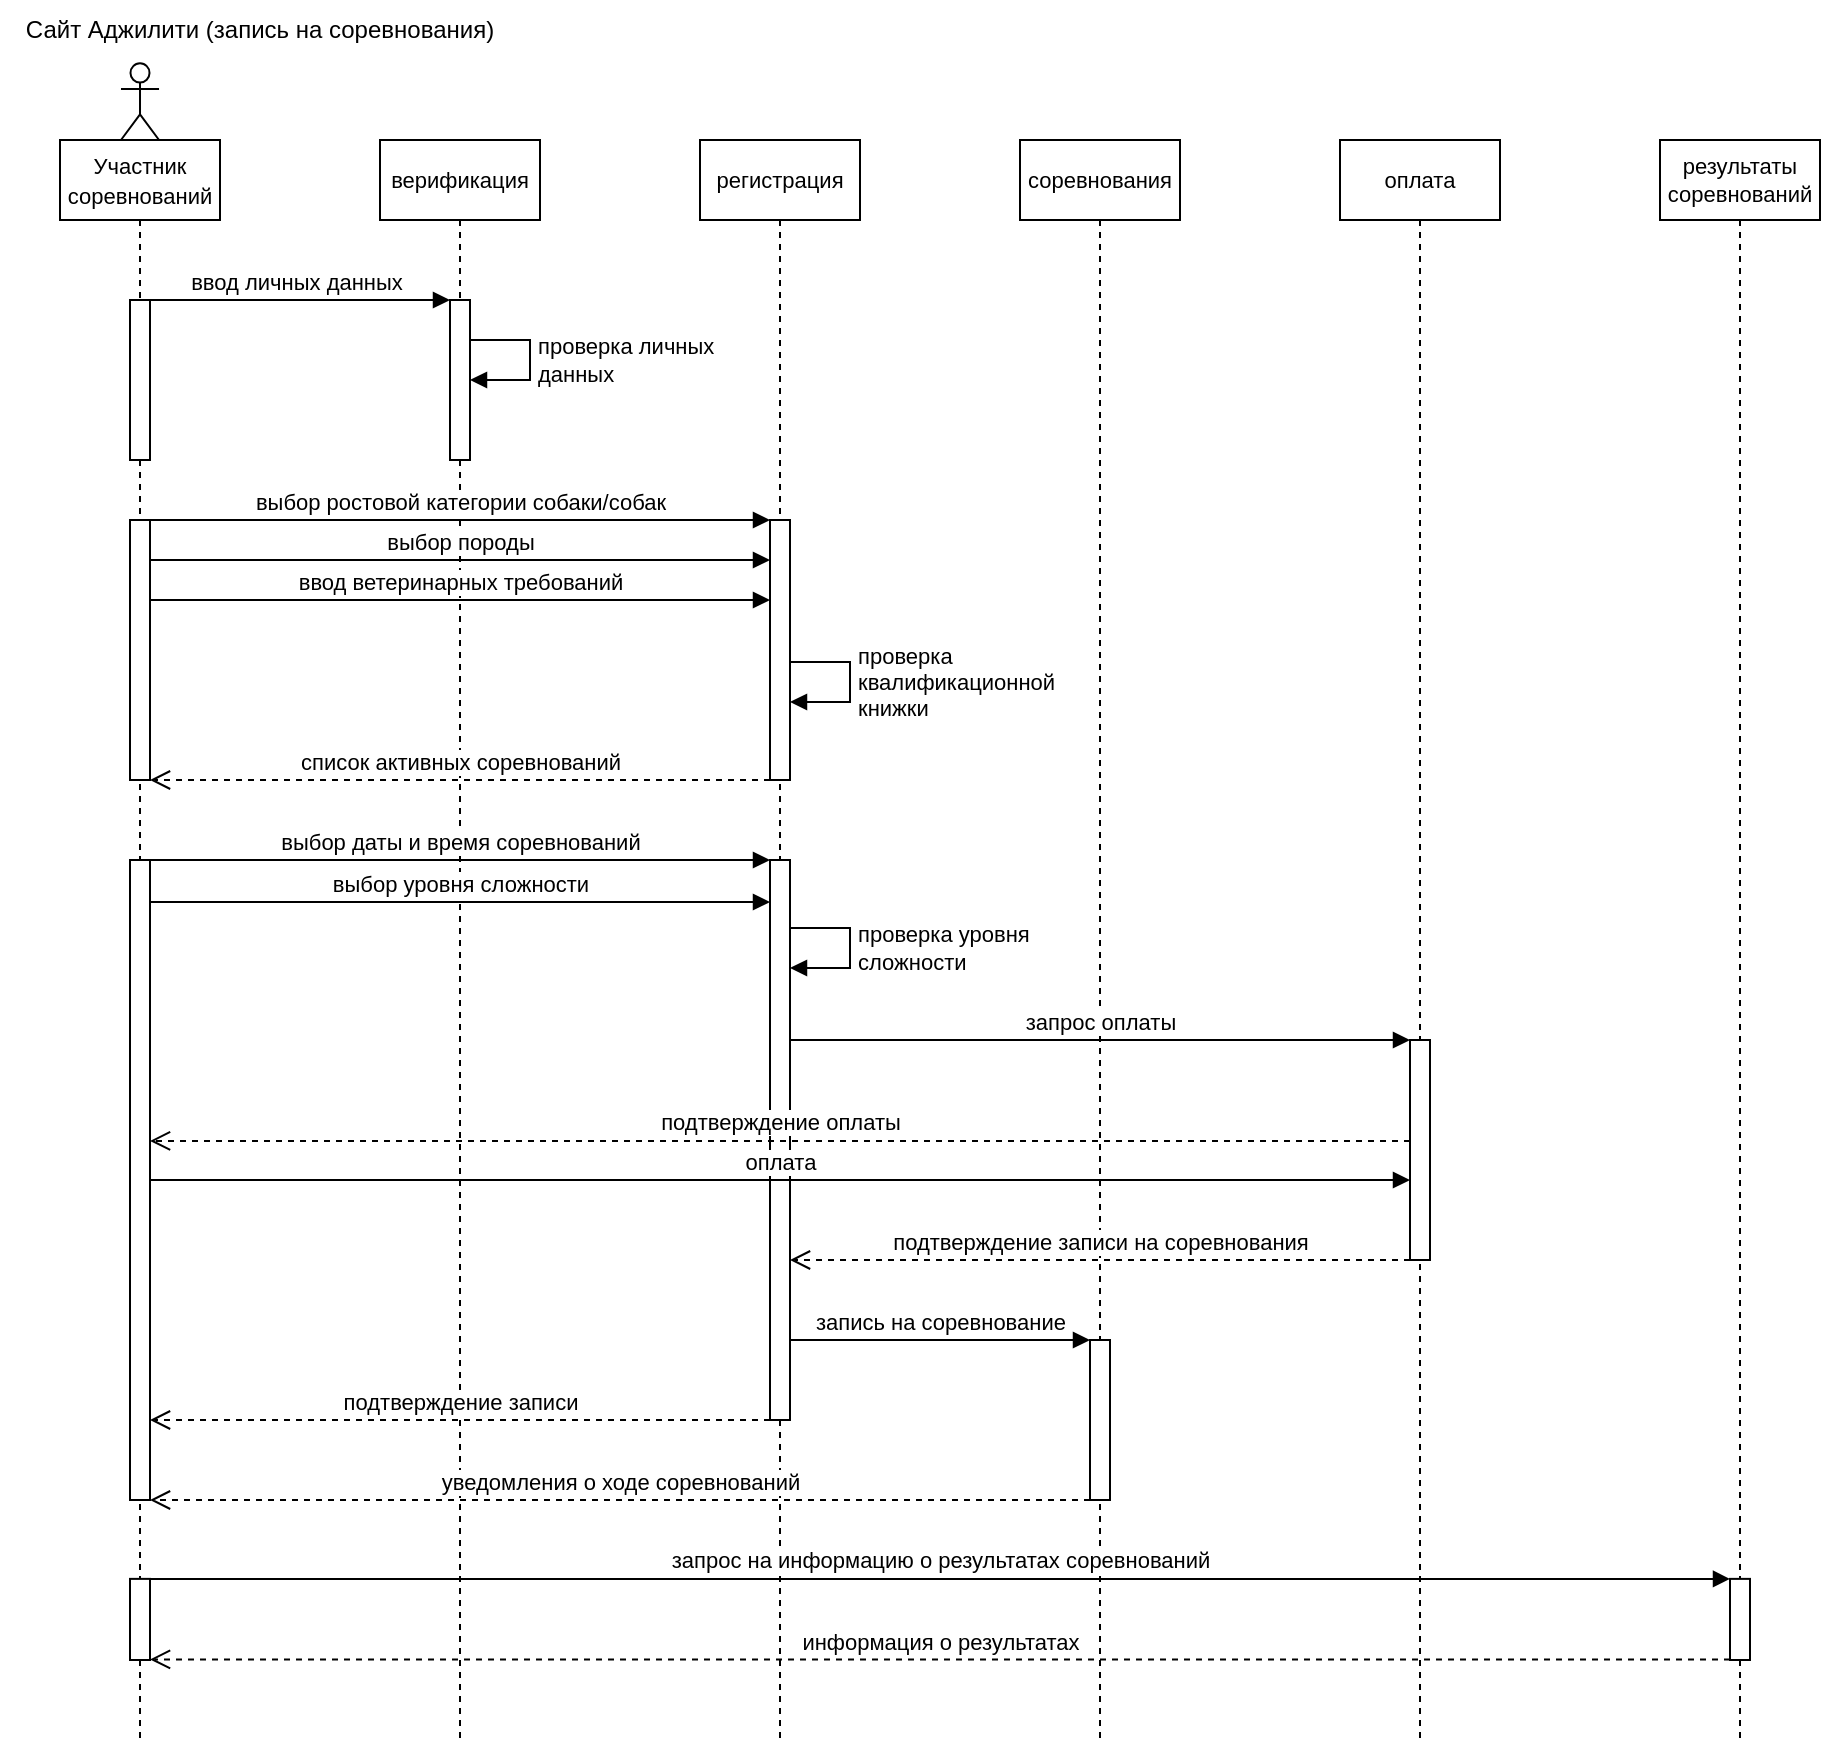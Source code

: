 <mxfile version="20.4.0" type="github"><diagram id="C-KsoGlulOUO2hJAgldA" name="Страница 1"><mxGraphModel dx="1422" dy="794" grid="1" gridSize="10" guides="1" tooltips="1" connect="1" arrows="1" fold="1" page="1" pageScale="1" pageWidth="827" pageHeight="1169" math="0" shadow="0"><root><mxCell id="0"/><mxCell id="1" parent="0"/><mxCell id="n-Qkyq2medlDeFvWfCEv-7" value="верификация" style="shape=umlLifeline;perimeter=lifelinePerimeter;whiteSpace=wrap;html=1;container=1;collapsible=0;recursiveResize=0;outlineConnect=0;fontSize=11;" parent="1" vertex="1"><mxGeometry x="200" y="80" width="80" height="800" as="geometry"/></mxCell><mxCell id="n-Qkyq2medlDeFvWfCEv-10" value="" style="html=1;points=[];perimeter=orthogonalPerimeter;fontSize=11;" parent="n-Qkyq2medlDeFvWfCEv-7" vertex="1"><mxGeometry x="35" y="80" width="10" height="80" as="geometry"/></mxCell><mxCell id="n-Qkyq2medlDeFvWfCEv-11" value="ввод личных данных" style="html=1;verticalAlign=bottom;endArrow=block;rounded=0;fontSize=11;" parent="n-Qkyq2medlDeFvWfCEv-7" edge="1"><mxGeometry width="80" relative="1" as="geometry"><mxPoint x="-120" y="80" as="sourcePoint"/><mxPoint x="35" y="80" as="targetPoint"/></mxGeometry></mxCell><mxCell id="n-Qkyq2medlDeFvWfCEv-14" value="проверка личных&lt;br&gt;данных" style="edgeStyle=orthogonalEdgeStyle;html=1;align=left;spacingLeft=2;endArrow=block;rounded=0;fontSize=11;" parent="n-Qkyq2medlDeFvWfCEv-7" target="n-Qkyq2medlDeFvWfCEv-10" edge="1"><mxGeometry relative="1" as="geometry"><mxPoint x="45" y="100" as="sourcePoint"/><Array as="points"><mxPoint x="75" y="100"/><mxPoint x="75" y="120"/></Array><mxPoint x="50" y="120" as="targetPoint"/></mxGeometry></mxCell><mxCell id="D1f-Gk4NOec0cBXqZGk4-6" value="ввод ветеринарных требований" style="html=1;verticalAlign=bottom;endArrow=block;rounded=0;" parent="n-Qkyq2medlDeFvWfCEv-7" edge="1"><mxGeometry width="80" relative="1" as="geometry"><mxPoint x="-115" y="230" as="sourcePoint"/><mxPoint x="195" y="230" as="targetPoint"/></mxGeometry></mxCell><mxCell id="n-Qkyq2medlDeFvWfCEv-1" value="&lt;font style=&quot;font-size: 11px;&quot;&gt;Участник&lt;br&gt;соревнований&lt;/font&gt;" style="shape=umlLifeline;perimeter=lifelinePerimeter;whiteSpace=wrap;html=1;container=1;collapsible=0;recursiveResize=0;outlineConnect=0;" parent="1" vertex="1"><mxGeometry x="40" y="80" width="80" height="800" as="geometry"/></mxCell><mxCell id="5P6IDjR8-ZtZ2jc4AADI-6" value="" style="html=1;points=[];perimeter=orthogonalPerimeter;" parent="n-Qkyq2medlDeFvWfCEv-1" vertex="1"><mxGeometry x="35" y="190" width="10" height="130" as="geometry"/></mxCell><mxCell id="5P6IDjR8-ZtZ2jc4AADI-17" value="" style="html=1;points=[];perimeter=orthogonalPerimeter;" parent="n-Qkyq2medlDeFvWfCEv-1" vertex="1"><mxGeometry x="35" y="360" width="10" height="320" as="geometry"/></mxCell><mxCell id="5P6IDjR8-ZtZ2jc4AADI-12" value="соревнования" style="shape=umlLifeline;perimeter=lifelinePerimeter;whiteSpace=wrap;html=1;container=1;collapsible=0;recursiveResize=0;outlineConnect=0;fontSize=11;" parent="1" vertex="1"><mxGeometry x="520" y="80" width="80" height="800" as="geometry"/></mxCell><mxCell id="jB8EC2jtaiV8_9WjrZOE-9" value="" style="html=1;points=[];perimeter=orthogonalPerimeter;" parent="5P6IDjR8-ZtZ2jc4AADI-12" vertex="1"><mxGeometry x="35" y="600" width="10" height="80" as="geometry"/></mxCell><mxCell id="n-Qkyq2medlDeFvWfCEv-8" value="регистрация" style="shape=umlLifeline;perimeter=lifelinePerimeter;whiteSpace=wrap;html=1;container=1;collapsible=0;recursiveResize=0;outlineConnect=0;fontSize=11;" parent="1" vertex="1"><mxGeometry x="360" y="80" width="80" height="800" as="geometry"/></mxCell><mxCell id="n-Qkyq2medlDeFvWfCEv-16" value="" style="html=1;points=[];perimeter=orthogonalPerimeter;fontSize=11;" parent="n-Qkyq2medlDeFvWfCEv-8" vertex="1"><mxGeometry x="35" y="190" width="10" height="130" as="geometry"/></mxCell><mxCell id="5P6IDjR8-ZtZ2jc4AADI-9" value="" style="html=1;points=[];perimeter=orthogonalPerimeter;" parent="n-Qkyq2medlDeFvWfCEv-8" vertex="1"><mxGeometry x="35" y="360" width="10" height="280" as="geometry"/></mxCell><mxCell id="D1f-Gk4NOec0cBXqZGk4-5" value="проверка&lt;br&gt;квалификационной&lt;br&gt;книжки" style="edgeStyle=orthogonalEdgeStyle;html=1;align=left;spacingLeft=2;endArrow=block;rounded=0;" parent="n-Qkyq2medlDeFvWfCEv-8" edge="1"><mxGeometry relative="1" as="geometry"><mxPoint x="45" y="261" as="sourcePoint"/><Array as="points"><mxPoint x="75" y="261"/><mxPoint x="75" y="281"/></Array><mxPoint x="45" y="281" as="targetPoint"/><mxPoint as="offset"/></mxGeometry></mxCell><mxCell id="D1f-Gk4NOec0cBXqZGk4-7" value="список активных соревнований" style="html=1;verticalAlign=bottom;endArrow=open;dashed=1;endSize=8;rounded=0;" parent="n-Qkyq2medlDeFvWfCEv-8" target="5P6IDjR8-ZtZ2jc4AADI-6" edge="1"><mxGeometry relative="1" as="geometry"><mxPoint x="35" y="320" as="sourcePoint"/><mxPoint x="-45" y="320" as="targetPoint"/></mxGeometry></mxCell><mxCell id="jB8EC2jtaiV8_9WjrZOE-12" value="проверка уровня&lt;br&gt;сложности" style="edgeStyle=orthogonalEdgeStyle;html=1;align=left;spacingLeft=2;endArrow=block;rounded=0;" parent="n-Qkyq2medlDeFvWfCEv-8" edge="1"><mxGeometry relative="1" as="geometry"><mxPoint x="45" y="394" as="sourcePoint"/><Array as="points"><mxPoint x="75" y="394"/><mxPoint x="75" y="414"/></Array><mxPoint x="45" y="414" as="targetPoint"/></mxGeometry></mxCell><mxCell id="n-Qkyq2medlDeFvWfCEv-21" value="результаты соревнований" style="shape=umlLifeline;perimeter=lifelinePerimeter;whiteSpace=wrap;html=1;container=1;collapsible=0;recursiveResize=0;outlineConnect=0;fontSize=11;" parent="1" vertex="1"><mxGeometry x="840" y="80" width="80" height="800" as="geometry"/></mxCell><mxCell id="cVRYE5V5yGpgYkkMmDAI-1" value="информация о результатах" style="html=1;verticalAlign=bottom;endArrow=open;dashed=1;endSize=8;rounded=0;" parent="n-Qkyq2medlDeFvWfCEv-21" edge="1"><mxGeometry relative="1" as="geometry"><mxPoint x="35" y="759.72" as="sourcePoint"/><mxPoint x="-755" y="759.72" as="targetPoint"/></mxGeometry></mxCell><mxCell id="5P6IDjR8-ZtZ2jc4AADI-20" value="" style="html=1;points=[];perimeter=orthogonalPerimeter;" parent="n-Qkyq2medlDeFvWfCEv-21" vertex="1"><mxGeometry x="35" y="719.44" width="10" height="40.56" as="geometry"/></mxCell><mxCell id="jB8EC2jtaiV8_9WjrZOE-7" value="" style="html=1;points=[];perimeter=orthogonalPerimeter;" parent="n-Qkyq2medlDeFvWfCEv-21" vertex="1"><mxGeometry x="-765" y="719.44" width="10" height="40.56" as="geometry"/></mxCell><mxCell id="5P6IDjR8-ZtZ2jc4AADI-19" value="запрос на информацию о результатах соревнований" style="html=1;verticalAlign=bottom;endArrow=block;rounded=0;" parent="n-Qkyq2medlDeFvWfCEv-21" edge="1"><mxGeometry width="80" relative="1" as="geometry"><mxPoint x="-755" y="719.44" as="sourcePoint"/><mxPoint x="35" y="719.44" as="targetPoint"/></mxGeometry></mxCell><mxCell id="n-Qkyq2medlDeFvWfCEv-2" value="" style="shape=umlActor;verticalLabelPosition=bottom;verticalAlign=top;html=1;" parent="1" vertex="1"><mxGeometry x="70.49" y="41.67" width="19.03" height="38.33" as="geometry"/></mxCell><mxCell id="n-Qkyq2medlDeFvWfCEv-9" value="" style="html=1;points=[];perimeter=orthogonalPerimeter;fontSize=11;" parent="1" vertex="1"><mxGeometry x="75" y="160" width="10" height="80" as="geometry"/></mxCell><mxCell id="5P6IDjR8-ZtZ2jc4AADI-2" value="Сайт Аджилити (запись на соревнования)" style="text;html=1;strokeColor=none;fillColor=none;align=center;verticalAlign=middle;whiteSpace=wrap;rounded=0;" parent="1" vertex="1"><mxGeometry x="10" y="10" width="260" height="30" as="geometry"/></mxCell><mxCell id="5P6IDjR8-ZtZ2jc4AADI-8" value="выбор даты и время соревнований" style="html=1;verticalAlign=bottom;endArrow=block;rounded=0;" parent="1" edge="1"><mxGeometry width="80" relative="1" as="geometry"><mxPoint x="85" y="440" as="sourcePoint"/><mxPoint x="395.0" y="440" as="targetPoint"/></mxGeometry></mxCell><mxCell id="n-Qkyq2medlDeFvWfCEv-15" value="выбор ростовой категории собаки/собак" style="html=1;verticalAlign=bottom;endArrow=block;rounded=0;fontSize=11;" parent="1" source="5P6IDjR8-ZtZ2jc4AADI-6" target="n-Qkyq2medlDeFvWfCEv-16" edge="1"><mxGeometry width="80" relative="1" as="geometry"><mxPoint x="85" y="270" as="sourcePoint"/><mxPoint x="395" y="270.0" as="targetPoint"/><Array as="points"><mxPoint x="350" y="270"/></Array></mxGeometry></mxCell><mxCell id="D1f-Gk4NOec0cBXqZGk4-3" value="выбор породы" style="html=1;verticalAlign=bottom;endArrow=block;rounded=0;" parent="1" target="n-Qkyq2medlDeFvWfCEv-16" edge="1"><mxGeometry width="80" relative="1" as="geometry"><mxPoint x="85" y="290.0" as="sourcePoint"/><mxPoint x="395" y="290.0" as="targetPoint"/></mxGeometry></mxCell><mxCell id="cVRYE5V5yGpgYkkMmDAI-2" value="выбор уровня сложности" style="html=1;verticalAlign=bottom;endArrow=block;rounded=0;" parent="1" edge="1"><mxGeometry width="80" relative="1" as="geometry"><mxPoint x="85" y="461" as="sourcePoint"/><mxPoint x="395.0" y="461" as="targetPoint"/></mxGeometry></mxCell><mxCell id="jB8EC2jtaiV8_9WjrZOE-3" value="оплата" style="shape=umlLifeline;perimeter=lifelinePerimeter;whiteSpace=wrap;html=1;container=1;collapsible=0;recursiveResize=0;outlineConnect=0;fontSize=11;" parent="1" vertex="1"><mxGeometry x="680" y="80" width="80" height="800" as="geometry"/></mxCell><mxCell id="jB8EC2jtaiV8_9WjrZOE-14" value="" style="html=1;points=[];perimeter=orthogonalPerimeter;" parent="jB8EC2jtaiV8_9WjrZOE-3" vertex="1"><mxGeometry x="35" y="450" width="10" height="110" as="geometry"/></mxCell><mxCell id="jB8EC2jtaiV8_9WjrZOE-13" value="запрос оплаты" style="html=1;verticalAlign=bottom;endArrow=block;rounded=0;" parent="jB8EC2jtaiV8_9WjrZOE-3" source="5P6IDjR8-ZtZ2jc4AADI-9" edge="1"><mxGeometry width="80" relative="1" as="geometry"><mxPoint x="-115" y="450" as="sourcePoint"/><mxPoint x="35.0" y="450" as="targetPoint"/></mxGeometry></mxCell><mxCell id="jB8EC2jtaiV8_9WjrZOE-15" value="подтверждение оплаты" style="html=1;verticalAlign=bottom;endArrow=open;dashed=1;endSize=8;rounded=0;" parent="1" edge="1"><mxGeometry relative="1" as="geometry"><mxPoint x="715" y="580.44" as="sourcePoint"/><mxPoint x="85.0" y="580.44" as="targetPoint"/></mxGeometry></mxCell><mxCell id="jB8EC2jtaiV8_9WjrZOE-16" value="оплата" style="html=1;verticalAlign=bottom;endArrow=block;rounded=0;" parent="1" edge="1"><mxGeometry width="80" relative="1" as="geometry"><mxPoint x="85" y="600" as="sourcePoint"/><mxPoint x="715.0" y="600" as="targetPoint"/></mxGeometry></mxCell><mxCell id="jB8EC2jtaiV8_9WjrZOE-17" value="подтверждение записи на соревнования" style="html=1;verticalAlign=bottom;endArrow=open;dashed=1;endSize=8;rounded=0;" parent="1" target="5P6IDjR8-ZtZ2jc4AADI-9" edge="1"><mxGeometry relative="1" as="geometry"><mxPoint x="715" y="640" as="sourcePoint"/><mxPoint x="85" y="640" as="targetPoint"/></mxGeometry></mxCell><mxCell id="5P6IDjR8-ZtZ2jc4AADI-16" value="уведомления о ходе соревнований" style="html=1;verticalAlign=bottom;endArrow=open;dashed=1;endSize=8;rounded=0;" parent="1" edge="1"><mxGeometry x="0.001" relative="1" as="geometry"><mxPoint x="555.0" y="760" as="sourcePoint"/><mxPoint x="85" y="760" as="targetPoint"/><mxPoint as="offset"/></mxGeometry></mxCell><mxCell id="jB8EC2jtaiV8_9WjrZOE-19" value="запись на соревнование" style="html=1;verticalAlign=bottom;endArrow=block;rounded=0;" parent="1" source="5P6IDjR8-ZtZ2jc4AADI-9" target="jB8EC2jtaiV8_9WjrZOE-9" edge="1"><mxGeometry width="80" relative="1" as="geometry"><mxPoint x="405" y="680" as="sourcePoint"/><mxPoint x="485" y="680" as="targetPoint"/></mxGeometry></mxCell><mxCell id="jB8EC2jtaiV8_9WjrZOE-20" value="подтверждение записи" style="html=1;verticalAlign=bottom;endArrow=open;dashed=1;endSize=8;rounded=0;" parent="1" edge="1"><mxGeometry relative="1" as="geometry"><mxPoint x="395" y="720" as="sourcePoint"/><mxPoint x="85" y="720" as="targetPoint"/></mxGeometry></mxCell></root></mxGraphModel></diagram></mxfile>